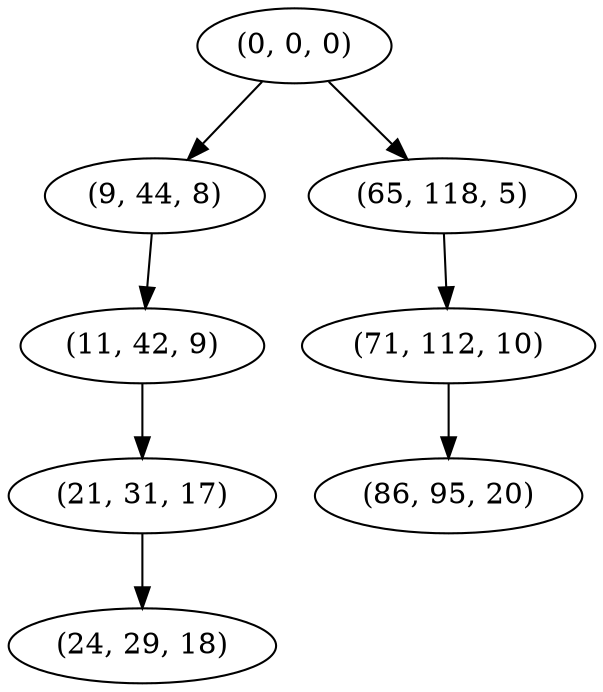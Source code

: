 digraph tree {
    "(0, 0, 0)";
    "(9, 44, 8)";
    "(11, 42, 9)";
    "(21, 31, 17)";
    "(24, 29, 18)";
    "(65, 118, 5)";
    "(71, 112, 10)";
    "(86, 95, 20)";
    "(0, 0, 0)" -> "(9, 44, 8)";
    "(0, 0, 0)" -> "(65, 118, 5)";
    "(9, 44, 8)" -> "(11, 42, 9)";
    "(11, 42, 9)" -> "(21, 31, 17)";
    "(21, 31, 17)" -> "(24, 29, 18)";
    "(65, 118, 5)" -> "(71, 112, 10)";
    "(71, 112, 10)" -> "(86, 95, 20)";
}

